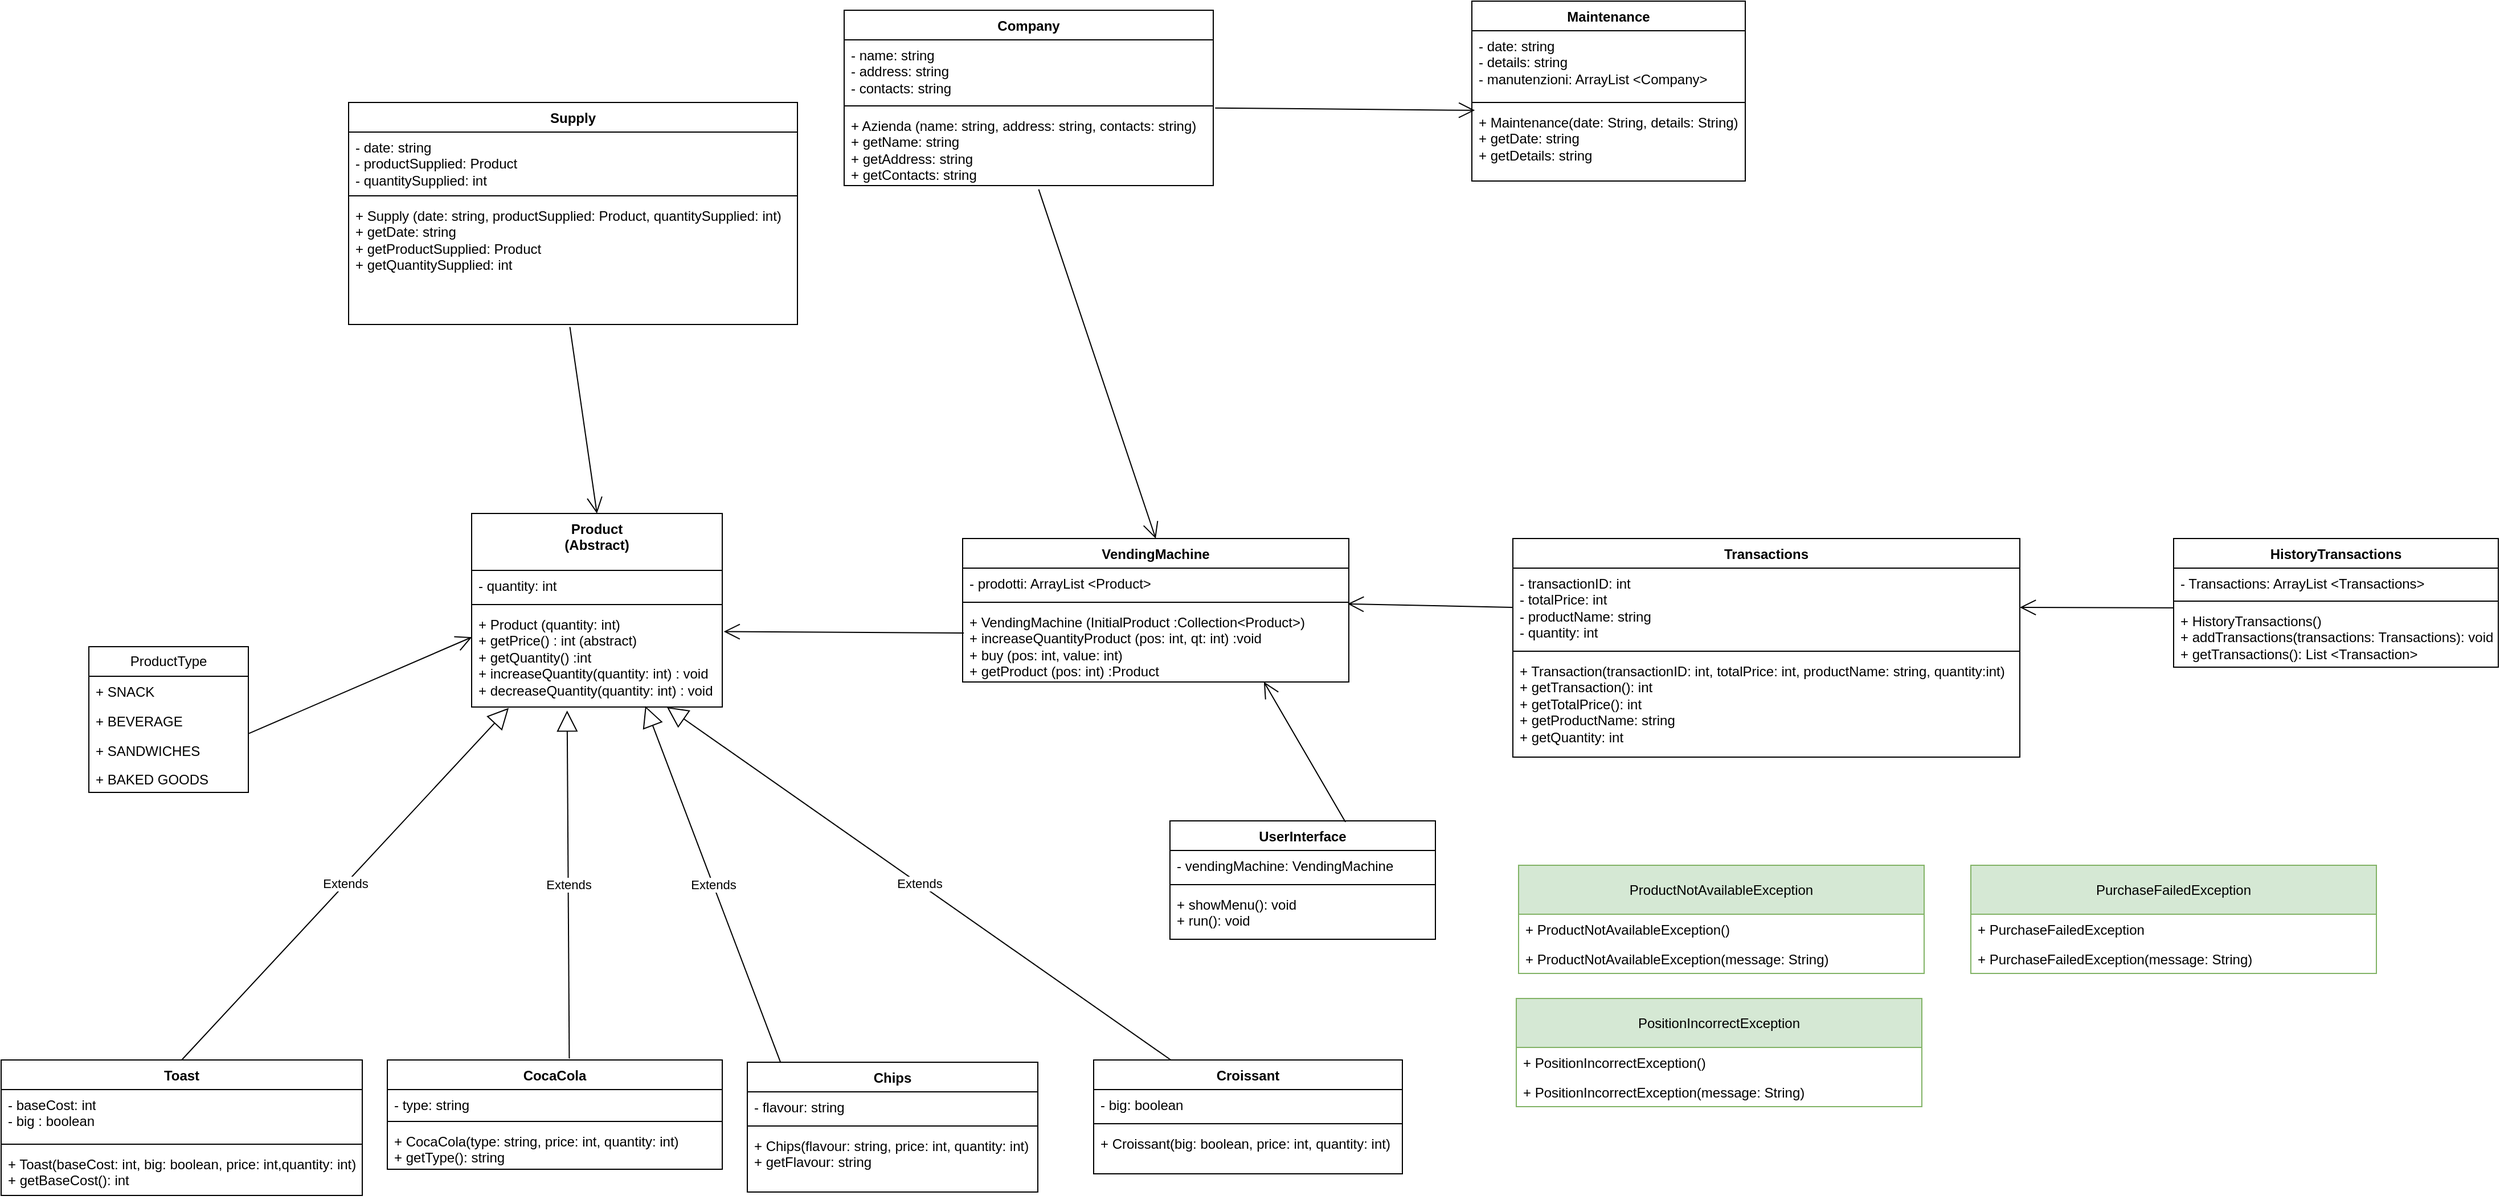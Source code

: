 <mxfile version="22.0.4" type="device">
  <diagram name="Pagina-1" id="ajpZ0QE6AF4q8SX7-y6o">
    <mxGraphModel dx="1735" dy="1064" grid="0" gridSize="7" guides="1" tooltips="1" connect="1" arrows="1" fold="1" page="1" pageScale="1" pageWidth="20500" pageHeight="40000" background="#FFFFFF" math="0" shadow="0">
      <root>
        <mxCell id="0" />
        <mxCell id="1" parent="0" />
        <mxCell id="xr7-faPZAfOWOkH267y2-5" value="Product &lt;br&gt;(Abstract)" style="swimlane;fontStyle=1;align=center;verticalAlign=top;childLayout=stackLayout;horizontal=1;startSize=50;horizontalStack=0;resizeParent=1;resizeParentMax=0;resizeLast=0;collapsible=1;marginBottom=0;whiteSpace=wrap;html=1;" parent="1" vertex="1">
          <mxGeometry x="1369" y="673" width="220" height="170" as="geometry" />
        </mxCell>
        <mxCell id="xr7-faPZAfOWOkH267y2-6" value="- quantity: int" style="text;strokeColor=none;fillColor=none;align=left;verticalAlign=top;spacingLeft=4;spacingRight=4;overflow=hidden;rotatable=0;points=[[0,0.5],[1,0.5]];portConstraint=eastwest;whiteSpace=wrap;html=1;" parent="xr7-faPZAfOWOkH267y2-5" vertex="1">
          <mxGeometry y="50" width="220" height="26" as="geometry" />
        </mxCell>
        <mxCell id="xr7-faPZAfOWOkH267y2-7" value="" style="line;strokeWidth=1;fillColor=none;align=left;verticalAlign=middle;spacingTop=-1;spacingLeft=3;spacingRight=3;rotatable=0;labelPosition=right;points=[];portConstraint=eastwest;strokeColor=inherit;" parent="xr7-faPZAfOWOkH267y2-5" vertex="1">
          <mxGeometry y="76" width="220" height="8" as="geometry" />
        </mxCell>
        <mxCell id="xr7-faPZAfOWOkH267y2-8" value="+ Product (quantity: int)&lt;br&gt;+ getPrice() : int (abstract)&lt;br&gt;+ getQuantity() :int&lt;br&gt;+ increaseQuantity(quantity: int) : void&amp;nbsp;&lt;br&gt;+ decreaseQuantity(quantity: int) : void&amp;nbsp;" style="text;strokeColor=none;fillColor=none;align=left;verticalAlign=top;spacingLeft=4;spacingRight=4;overflow=hidden;rotatable=0;points=[[0,0.5],[1,0.5]];portConstraint=eastwest;whiteSpace=wrap;html=1;" parent="xr7-faPZAfOWOkH267y2-5" vertex="1">
          <mxGeometry y="84" width="220" height="86" as="geometry" />
        </mxCell>
        <mxCell id="xr7-faPZAfOWOkH267y2-9" value="Toast" style="swimlane;fontStyle=1;align=center;verticalAlign=top;childLayout=stackLayout;horizontal=1;startSize=26;horizontalStack=0;resizeParent=1;resizeParentMax=0;resizeLast=0;collapsible=1;marginBottom=0;whiteSpace=wrap;html=1;" parent="1" vertex="1">
          <mxGeometry x="956" y="1153" width="317" height="119" as="geometry" />
        </mxCell>
        <mxCell id="xr7-faPZAfOWOkH267y2-10" value="- baseCost: int&lt;br&gt;- big : boolean" style="text;strokeColor=none;fillColor=none;align=left;verticalAlign=top;spacingLeft=4;spacingRight=4;overflow=hidden;rotatable=0;points=[[0,0.5],[1,0.5]];portConstraint=eastwest;whiteSpace=wrap;html=1;" parent="xr7-faPZAfOWOkH267y2-9" vertex="1">
          <mxGeometry y="26" width="317" height="44" as="geometry" />
        </mxCell>
        <mxCell id="xr7-faPZAfOWOkH267y2-11" value="" style="line;strokeWidth=1;fillColor=none;align=left;verticalAlign=middle;spacingTop=-1;spacingLeft=3;spacingRight=3;rotatable=0;labelPosition=right;points=[];portConstraint=eastwest;strokeColor=inherit;" parent="xr7-faPZAfOWOkH267y2-9" vertex="1">
          <mxGeometry y="70" width="317" height="8" as="geometry" />
        </mxCell>
        <mxCell id="xr7-faPZAfOWOkH267y2-12" value="+ Toast(baseCost: int, big: boolean, price: int,quantity: int)&lt;br&gt;+ getBaseCost(): int&amp;nbsp;" style="text;strokeColor=none;fillColor=none;align=left;verticalAlign=top;spacingLeft=4;spacingRight=4;overflow=hidden;rotatable=0;points=[[0,0.5],[1,0.5]];portConstraint=eastwest;whiteSpace=wrap;html=1;" parent="xr7-faPZAfOWOkH267y2-9" vertex="1">
          <mxGeometry y="78" width="317" height="41" as="geometry" />
        </mxCell>
        <mxCell id="xr7-faPZAfOWOkH267y2-17" value="Extends" style="endArrow=block;endSize=16;endFill=0;html=1;rounded=0;exitX=0.5;exitY=0;exitDx=0;exitDy=0;entryX=0.148;entryY=1.009;entryDx=0;entryDy=0;entryPerimeter=0;" parent="1" source="xr7-faPZAfOWOkH267y2-9" target="xr7-faPZAfOWOkH267y2-8" edge="1">
          <mxGeometry width="160" relative="1" as="geometry">
            <mxPoint x="924" y="322" as="sourcePoint" />
            <mxPoint x="1084" y="322" as="targetPoint" />
          </mxGeometry>
        </mxCell>
        <mxCell id="xr7-faPZAfOWOkH267y2-27" value="VendingMachine" style="swimlane;fontStyle=1;align=center;verticalAlign=top;childLayout=stackLayout;horizontal=1;startSize=26;horizontalStack=0;resizeParent=1;resizeParentMax=0;resizeLast=0;collapsible=1;marginBottom=0;whiteSpace=wrap;html=1;" parent="1" vertex="1">
          <mxGeometry x="1800" y="695" width="339" height="126" as="geometry" />
        </mxCell>
        <mxCell id="xr7-faPZAfOWOkH267y2-28" value="- prodotti: ArrayList &amp;lt;Product&amp;gt;" style="text;strokeColor=none;fillColor=none;align=left;verticalAlign=top;spacingLeft=4;spacingRight=4;overflow=hidden;rotatable=0;points=[[0,0.5],[1,0.5]];portConstraint=eastwest;whiteSpace=wrap;html=1;" parent="xr7-faPZAfOWOkH267y2-27" vertex="1">
          <mxGeometry y="26" width="339" height="26" as="geometry" />
        </mxCell>
        <mxCell id="xr7-faPZAfOWOkH267y2-29" value="" style="line;strokeWidth=1;fillColor=none;align=left;verticalAlign=middle;spacingTop=-1;spacingLeft=3;spacingRight=3;rotatable=0;labelPosition=right;points=[];portConstraint=eastwest;strokeColor=inherit;" parent="xr7-faPZAfOWOkH267y2-27" vertex="1">
          <mxGeometry y="52" width="339" height="8" as="geometry" />
        </mxCell>
        <mxCell id="xr7-faPZAfOWOkH267y2-30" value="+ VendingMachine (InitialProduct :Collection&amp;lt;Product&amp;gt;)&lt;br&gt;+ increaseQuantityProduct (pos: int, qt: int) :void&lt;br&gt;+ buy (pos: int, value: int)&lt;br&gt;+ getProduct (pos: int) :Product" style="text;strokeColor=none;fillColor=none;align=left;verticalAlign=top;spacingLeft=4;spacingRight=4;overflow=hidden;rotatable=0;points=[[0,0.5],[1,0.5]];portConstraint=eastwest;whiteSpace=wrap;html=1;" parent="xr7-faPZAfOWOkH267y2-27" vertex="1">
          <mxGeometry y="60" width="339" height="66" as="geometry" />
        </mxCell>
        <mxCell id="xr7-faPZAfOWOkH267y2-33" value="" style="endArrow=open;endFill=1;endSize=12;html=1;rounded=0;exitX=0.003;exitY=0.348;exitDx=0;exitDy=0;exitPerimeter=0;entryX=1.006;entryY=0.229;entryDx=0;entryDy=0;entryPerimeter=0;" parent="1" source="xr7-faPZAfOWOkH267y2-30" target="xr7-faPZAfOWOkH267y2-8" edge="1">
          <mxGeometry width="160" relative="1" as="geometry">
            <mxPoint x="1693" y="997" as="sourcePoint" />
            <mxPoint x="1853" y="997" as="targetPoint" />
          </mxGeometry>
        </mxCell>
        <mxCell id="xr7-faPZAfOWOkH267y2-34" value="ProductNotAvailableException" style="swimlane;fontStyle=0;childLayout=stackLayout;horizontal=1;startSize=43;fillColor=#d5e8d4;horizontalStack=0;resizeParent=1;resizeParentMax=0;resizeLast=0;collapsible=1;marginBottom=0;whiteSpace=wrap;html=1;strokeColor=#82b366;" parent="1" vertex="1">
          <mxGeometry x="2288" y="982" width="356" height="95" as="geometry" />
        </mxCell>
        <mxCell id="xr7-faPZAfOWOkH267y2-35" value="+ ProductNotAvailableException()" style="text;strokeColor=none;fillColor=none;align=left;verticalAlign=top;spacingLeft=4;spacingRight=4;overflow=hidden;rotatable=0;points=[[0,0.5],[1,0.5]];portConstraint=eastwest;whiteSpace=wrap;html=1;" parent="xr7-faPZAfOWOkH267y2-34" vertex="1">
          <mxGeometry y="43" width="356" height="26" as="geometry" />
        </mxCell>
        <mxCell id="xr7-faPZAfOWOkH267y2-36" value="+ ProductNotAvailableException(message: String)" style="text;strokeColor=none;fillColor=none;align=left;verticalAlign=top;spacingLeft=4;spacingRight=4;overflow=hidden;rotatable=0;points=[[0,0.5],[1,0.5]];portConstraint=eastwest;whiteSpace=wrap;html=1;" parent="xr7-faPZAfOWOkH267y2-34" vertex="1">
          <mxGeometry y="69" width="356" height="26" as="geometry" />
        </mxCell>
        <mxCell id="xr7-faPZAfOWOkH267y2-39" value="PositionIncorrectException" style="swimlane;fontStyle=0;childLayout=stackLayout;horizontal=1;startSize=43;fillColor=#d5e8d4;horizontalStack=0;resizeParent=1;resizeParentMax=0;resizeLast=0;collapsible=1;marginBottom=0;whiteSpace=wrap;html=1;strokeColor=#82b366;" parent="1" vertex="1">
          <mxGeometry x="2286" y="1099" width="356" height="95" as="geometry" />
        </mxCell>
        <mxCell id="xr7-faPZAfOWOkH267y2-40" value="+ PositionIncorrectException()" style="text;strokeColor=none;fillColor=none;align=left;verticalAlign=top;spacingLeft=4;spacingRight=4;overflow=hidden;rotatable=0;points=[[0,0.5],[1,0.5]];portConstraint=eastwest;whiteSpace=wrap;html=1;" parent="xr7-faPZAfOWOkH267y2-39" vertex="1">
          <mxGeometry y="43" width="356" height="26" as="geometry" />
        </mxCell>
        <mxCell id="xr7-faPZAfOWOkH267y2-41" value="+ PositionIncorrectException(message: String)" style="text;strokeColor=none;fillColor=none;align=left;verticalAlign=top;spacingLeft=4;spacingRight=4;overflow=hidden;rotatable=0;points=[[0,0.5],[1,0.5]];portConstraint=eastwest;whiteSpace=wrap;html=1;" parent="xr7-faPZAfOWOkH267y2-39" vertex="1">
          <mxGeometry y="69" width="356" height="26" as="geometry" />
        </mxCell>
        <mxCell id="xr7-faPZAfOWOkH267y2-42" value="Company&lt;br&gt;" style="swimlane;fontStyle=1;align=center;verticalAlign=top;childLayout=stackLayout;horizontal=1;startSize=26;horizontalStack=0;resizeParent=1;resizeParentMax=0;resizeLast=0;collapsible=1;marginBottom=0;whiteSpace=wrap;html=1;" parent="1" vertex="1">
          <mxGeometry x="1696" y="231" width="324" height="154" as="geometry" />
        </mxCell>
        <mxCell id="xr7-faPZAfOWOkH267y2-43" value="- name: string&lt;br&gt;- address: string&lt;br&gt;- contacts: string" style="text;strokeColor=none;fillColor=none;align=left;verticalAlign=top;spacingLeft=4;spacingRight=4;overflow=hidden;rotatable=0;points=[[0,0.5],[1,0.5]];portConstraint=eastwest;whiteSpace=wrap;html=1;" parent="xr7-faPZAfOWOkH267y2-42" vertex="1">
          <mxGeometry y="26" width="324" height="54" as="geometry" />
        </mxCell>
        <mxCell id="xr7-faPZAfOWOkH267y2-44" value="" style="line;strokeWidth=1;fillColor=none;align=left;verticalAlign=middle;spacingTop=-1;spacingLeft=3;spacingRight=3;rotatable=0;labelPosition=right;points=[];portConstraint=eastwest;strokeColor=inherit;" parent="xr7-faPZAfOWOkH267y2-42" vertex="1">
          <mxGeometry y="80" width="324" height="8" as="geometry" />
        </mxCell>
        <mxCell id="xr7-faPZAfOWOkH267y2-45" value="+ Azienda (name: string, address: string, contacts: string)&lt;br&gt;+ getName: string&lt;br&gt;+ getAddress: string&lt;br&gt;+ getContacts: string" style="text;strokeColor=none;fillColor=none;align=left;verticalAlign=top;spacingLeft=4;spacingRight=4;overflow=hidden;rotatable=0;points=[[0,0.5],[1,0.5]];portConstraint=eastwest;whiteSpace=wrap;html=1;" parent="xr7-faPZAfOWOkH267y2-42" vertex="1">
          <mxGeometry y="88" width="324" height="66" as="geometry" />
        </mxCell>
        <mxCell id="xr7-faPZAfOWOkH267y2-46" value="" style="endArrow=open;endFill=1;endSize=12;html=1;rounded=0;exitX=0.527;exitY=1.05;exitDx=0;exitDy=0;entryX=0.5;entryY=0;entryDx=0;entryDy=0;exitPerimeter=0;" parent="1" source="xr7-faPZAfOWOkH267y2-45" target="xr7-faPZAfOWOkH267y2-27" edge="1">
          <mxGeometry width="160" relative="1" as="geometry">
            <mxPoint x="1973.5" y="693.0" as="sourcePoint" />
            <mxPoint x="1617" y="527" as="targetPoint" />
          </mxGeometry>
        </mxCell>
        <mxCell id="xr7-faPZAfOWOkH267y2-47" value="ProductType" style="swimlane;fontStyle=0;childLayout=stackLayout;horizontal=1;startSize=26;fillColor=none;horizontalStack=0;resizeParent=1;resizeParentMax=0;resizeLast=0;collapsible=1;marginBottom=0;whiteSpace=wrap;html=1;" parent="1" vertex="1">
          <mxGeometry x="1033" y="790" width="140" height="128" as="geometry" />
        </mxCell>
        <mxCell id="xr7-faPZAfOWOkH267y2-48" value="+ SNACK" style="text;strokeColor=none;fillColor=none;align=left;verticalAlign=top;spacingLeft=4;spacingRight=4;overflow=hidden;rotatable=0;points=[[0,0.5],[1,0.5]];portConstraint=eastwest;whiteSpace=wrap;html=1;" parent="xr7-faPZAfOWOkH267y2-47" vertex="1">
          <mxGeometry y="26" width="140" height="26" as="geometry" />
        </mxCell>
        <mxCell id="xr7-faPZAfOWOkH267y2-49" value="+ BEVERAGE" style="text;strokeColor=none;fillColor=none;align=left;verticalAlign=top;spacingLeft=4;spacingRight=4;overflow=hidden;rotatable=0;points=[[0,0.5],[1,0.5]];portConstraint=eastwest;whiteSpace=wrap;html=1;" parent="xr7-faPZAfOWOkH267y2-47" vertex="1">
          <mxGeometry y="52" width="140" height="26" as="geometry" />
        </mxCell>
        <mxCell id="xr7-faPZAfOWOkH267y2-50" value="+ SANDWICHES" style="text;strokeColor=none;fillColor=none;align=left;verticalAlign=top;spacingLeft=4;spacingRight=4;overflow=hidden;rotatable=0;points=[[0,0.5],[1,0.5]];portConstraint=eastwest;whiteSpace=wrap;html=1;" parent="xr7-faPZAfOWOkH267y2-47" vertex="1">
          <mxGeometry y="78" width="140" height="25" as="geometry" />
        </mxCell>
        <mxCell id="xr7-faPZAfOWOkH267y2-51" value="+ BAKED GOODS" style="text;strokeColor=none;fillColor=none;align=left;verticalAlign=top;spacingLeft=4;spacingRight=4;overflow=hidden;rotatable=0;points=[[0,0.5],[1,0.5]];portConstraint=eastwest;whiteSpace=wrap;html=1;" parent="xr7-faPZAfOWOkH267y2-47" vertex="1">
          <mxGeometry y="103" width="140" height="25" as="geometry" />
        </mxCell>
        <mxCell id="xr7-faPZAfOWOkH267y2-54" value="" style="endArrow=open;endFill=1;endSize=12;html=1;rounded=0;exitX=1.004;exitY=-0.072;exitDx=0;exitDy=0;exitPerimeter=0;entryX=0.001;entryY=0.286;entryDx=0;entryDy=0;entryPerimeter=0;" parent="1" source="xr7-faPZAfOWOkH267y2-50" target="xr7-faPZAfOWOkH267y2-8" edge="1">
          <mxGeometry width="160" relative="1" as="geometry">
            <mxPoint x="1234" y="793" as="sourcePoint" />
            <mxPoint x="1394" y="793" as="targetPoint" />
          </mxGeometry>
        </mxCell>
        <mxCell id="xr7-faPZAfOWOkH267y2-55" value="Maintenance" style="swimlane;fontStyle=1;align=center;verticalAlign=top;childLayout=stackLayout;horizontal=1;startSize=26;horizontalStack=0;resizeParent=1;resizeParentMax=0;resizeLast=0;collapsible=1;marginBottom=0;whiteSpace=wrap;html=1;" parent="1" vertex="1">
          <mxGeometry x="2247" y="223" width="240" height="158" as="geometry" />
        </mxCell>
        <mxCell id="xr7-faPZAfOWOkH267y2-56" value="- date: string&lt;br&gt;- details: string&lt;br&gt;- manutenzioni: ArrayList &amp;lt;Company&amp;gt;" style="text;strokeColor=none;fillColor=none;align=left;verticalAlign=top;spacingLeft=4;spacingRight=4;overflow=hidden;rotatable=0;points=[[0,0.5],[1,0.5]];portConstraint=eastwest;whiteSpace=wrap;html=1;" parent="xr7-faPZAfOWOkH267y2-55" vertex="1">
          <mxGeometry y="26" width="240" height="59" as="geometry" />
        </mxCell>
        <mxCell id="xr7-faPZAfOWOkH267y2-57" value="" style="line;strokeWidth=1;fillColor=none;align=left;verticalAlign=middle;spacingTop=-1;spacingLeft=3;spacingRight=3;rotatable=0;labelPosition=right;points=[];portConstraint=eastwest;strokeColor=inherit;" parent="xr7-faPZAfOWOkH267y2-55" vertex="1">
          <mxGeometry y="85" width="240" height="8" as="geometry" />
        </mxCell>
        <mxCell id="xr7-faPZAfOWOkH267y2-58" value="+ Maintenance(date: String, details: String)&lt;br&gt;+ getDate: string&lt;br&gt;+ getDetails: string" style="text;strokeColor=none;fillColor=none;align=left;verticalAlign=top;spacingLeft=4;spacingRight=4;overflow=hidden;rotatable=0;points=[[0,0.5],[1,0.5]];portConstraint=eastwest;whiteSpace=wrap;html=1;" parent="xr7-faPZAfOWOkH267y2-55" vertex="1">
          <mxGeometry y="93" width="240" height="65" as="geometry" />
        </mxCell>
        <mxCell id="xr7-faPZAfOWOkH267y2-59" value="" style="endArrow=open;endFill=1;endSize=12;html=1;rounded=0;exitX=1.005;exitY=-0.033;exitDx=0;exitDy=0;exitPerimeter=0;entryX=0.011;entryY=0.045;entryDx=0;entryDy=0;entryPerimeter=0;" parent="1" source="xr7-faPZAfOWOkH267y2-45" target="xr7-faPZAfOWOkH267y2-58" edge="1">
          <mxGeometry width="160" relative="1" as="geometry">
            <mxPoint x="2172" y="505" as="sourcePoint" />
            <mxPoint x="2332" y="505" as="targetPoint" />
          </mxGeometry>
        </mxCell>
        <mxCell id="xr7-faPZAfOWOkH267y2-60" value="Supply" style="swimlane;fontStyle=1;align=center;verticalAlign=top;childLayout=stackLayout;horizontal=1;startSize=26;horizontalStack=0;resizeParent=1;resizeParentMax=0;resizeLast=0;collapsible=1;marginBottom=0;whiteSpace=wrap;html=1;" parent="1" vertex="1">
          <mxGeometry x="1261" y="312" width="394" height="195" as="geometry" />
        </mxCell>
        <mxCell id="xr7-faPZAfOWOkH267y2-61" value="- date: string&lt;br&gt;- productSupplied: Product&lt;br&gt;- quantitySupplied: int" style="text;strokeColor=none;fillColor=none;align=left;verticalAlign=top;spacingLeft=4;spacingRight=4;overflow=hidden;rotatable=0;points=[[0,0.5],[1,0.5]];portConstraint=eastwest;whiteSpace=wrap;html=1;" parent="xr7-faPZAfOWOkH267y2-60" vertex="1">
          <mxGeometry y="26" width="394" height="52" as="geometry" />
        </mxCell>
        <mxCell id="xr7-faPZAfOWOkH267y2-62" value="" style="line;strokeWidth=1;fillColor=none;align=left;verticalAlign=middle;spacingTop=-1;spacingLeft=3;spacingRight=3;rotatable=0;labelPosition=right;points=[];portConstraint=eastwest;strokeColor=inherit;" parent="xr7-faPZAfOWOkH267y2-60" vertex="1">
          <mxGeometry y="78" width="394" height="8" as="geometry" />
        </mxCell>
        <mxCell id="xr7-faPZAfOWOkH267y2-63" value="+ Supply (date: string, productSupplied: Product, quantitySupplied: int)&lt;br&gt;+ getDate: string&lt;br&gt;+ getProductSupplied: Product&lt;br&gt;+ getQuantitySupplied: int" style="text;strokeColor=none;fillColor=none;align=left;verticalAlign=top;spacingLeft=4;spacingRight=4;overflow=hidden;rotatable=0;points=[[0,0.5],[1,0.5]];portConstraint=eastwest;whiteSpace=wrap;html=1;" parent="xr7-faPZAfOWOkH267y2-60" vertex="1">
          <mxGeometry y="86" width="394" height="109" as="geometry" />
        </mxCell>
        <mxCell id="xr7-faPZAfOWOkH267y2-64" value="" style="endArrow=open;endFill=1;endSize=12;html=1;rounded=0;exitX=0.493;exitY=1.02;exitDx=0;exitDy=0;exitPerimeter=0;entryX=0.5;entryY=0;entryDx=0;entryDy=0;" parent="1" source="xr7-faPZAfOWOkH267y2-63" target="xr7-faPZAfOWOkH267y2-5" edge="1">
          <mxGeometry width="160" relative="1" as="geometry">
            <mxPoint x="1319" y="699" as="sourcePoint" />
            <mxPoint x="1479" y="699" as="targetPoint" />
          </mxGeometry>
        </mxCell>
        <mxCell id="C6PZStlb5dDSNF4er0oh-1" value="UserInterface" style="swimlane;fontStyle=1;align=center;verticalAlign=top;childLayout=stackLayout;horizontal=1;startSize=26;horizontalStack=0;resizeParent=1;resizeParentMax=0;resizeLast=0;collapsible=1;marginBottom=0;whiteSpace=wrap;html=1;" vertex="1" parent="1">
          <mxGeometry x="1982" y="943" width="233" height="104" as="geometry" />
        </mxCell>
        <mxCell id="C6PZStlb5dDSNF4er0oh-2" value="- vendingMachine: VendingMachine" style="text;strokeColor=none;fillColor=none;align=left;verticalAlign=top;spacingLeft=4;spacingRight=4;overflow=hidden;rotatable=0;points=[[0,0.5],[1,0.5]];portConstraint=eastwest;whiteSpace=wrap;html=1;" vertex="1" parent="C6PZStlb5dDSNF4er0oh-1">
          <mxGeometry y="26" width="233" height="26" as="geometry" />
        </mxCell>
        <mxCell id="C6PZStlb5dDSNF4er0oh-3" value="" style="line;strokeWidth=1;fillColor=none;align=left;verticalAlign=middle;spacingTop=-1;spacingLeft=3;spacingRight=3;rotatable=0;labelPosition=right;points=[];portConstraint=eastwest;strokeColor=inherit;" vertex="1" parent="C6PZStlb5dDSNF4er0oh-1">
          <mxGeometry y="52" width="233" height="8" as="geometry" />
        </mxCell>
        <mxCell id="C6PZStlb5dDSNF4er0oh-4" value="+ showMenu(): void&lt;br&gt;+ run(): void" style="text;strokeColor=none;fillColor=none;align=left;verticalAlign=top;spacingLeft=4;spacingRight=4;overflow=hidden;rotatable=0;points=[[0,0.5],[1,0.5]];portConstraint=eastwest;whiteSpace=wrap;html=1;" vertex="1" parent="C6PZStlb5dDSNF4er0oh-1">
          <mxGeometry y="60" width="233" height="44" as="geometry" />
        </mxCell>
        <mxCell id="C6PZStlb5dDSNF4er0oh-5" value="CocaCola" style="swimlane;fontStyle=1;align=center;verticalAlign=top;childLayout=stackLayout;horizontal=1;startSize=26;horizontalStack=0;resizeParent=1;resizeParentMax=0;resizeLast=0;collapsible=1;marginBottom=0;whiteSpace=wrap;html=1;" vertex="1" parent="1">
          <mxGeometry x="1295" y="1153" width="294" height="96" as="geometry" />
        </mxCell>
        <mxCell id="C6PZStlb5dDSNF4er0oh-6" value="- type: string" style="text;strokeColor=none;fillColor=none;align=left;verticalAlign=top;spacingLeft=4;spacingRight=4;overflow=hidden;rotatable=0;points=[[0,0.5],[1,0.5]];portConstraint=eastwest;whiteSpace=wrap;html=1;" vertex="1" parent="C6PZStlb5dDSNF4er0oh-5">
          <mxGeometry y="26" width="294" height="24" as="geometry" />
        </mxCell>
        <mxCell id="C6PZStlb5dDSNF4er0oh-7" value="" style="line;strokeWidth=1;fillColor=none;align=left;verticalAlign=middle;spacingTop=-1;spacingLeft=3;spacingRight=3;rotatable=0;labelPosition=right;points=[];portConstraint=eastwest;strokeColor=inherit;" vertex="1" parent="C6PZStlb5dDSNF4er0oh-5">
          <mxGeometry y="50" width="294" height="8" as="geometry" />
        </mxCell>
        <mxCell id="C6PZStlb5dDSNF4er0oh-8" value="+ CocaCola(type: string, price: int, quantity: int)&lt;br&gt;+ getType(): string" style="text;strokeColor=none;fillColor=none;align=left;verticalAlign=top;spacingLeft=4;spacingRight=4;overflow=hidden;rotatable=0;points=[[0,0.5],[1,0.5]];portConstraint=eastwest;whiteSpace=wrap;html=1;" vertex="1" parent="C6PZStlb5dDSNF4er0oh-5">
          <mxGeometry y="58" width="294" height="38" as="geometry" />
        </mxCell>
        <mxCell id="C6PZStlb5dDSNF4er0oh-9" value="Extends" style="endArrow=block;endSize=16;endFill=0;html=1;rounded=0;exitX=0.5;exitY=0;exitDx=0;exitDy=0;entryX=0.381;entryY=1.036;entryDx=0;entryDy=0;entryPerimeter=0;" edge="1" parent="1" target="xr7-faPZAfOWOkH267y2-8">
          <mxGeometry width="160" relative="1" as="geometry">
            <mxPoint x="1454.72" y="1151.8" as="sourcePoint" />
            <mxPoint x="1451.0" y="927.004" as="targetPoint" />
          </mxGeometry>
        </mxCell>
        <mxCell id="C6PZStlb5dDSNF4er0oh-10" value="Chips" style="swimlane;fontStyle=1;align=center;verticalAlign=top;childLayout=stackLayout;horizontal=1;startSize=26;horizontalStack=0;resizeParent=1;resizeParentMax=0;resizeLast=0;collapsible=1;marginBottom=0;whiteSpace=wrap;html=1;" vertex="1" parent="1">
          <mxGeometry x="1611" y="1155" width="255" height="114" as="geometry" />
        </mxCell>
        <mxCell id="C6PZStlb5dDSNF4er0oh-11" value="- flavour: string" style="text;strokeColor=none;fillColor=none;align=left;verticalAlign=top;spacingLeft=4;spacingRight=4;overflow=hidden;rotatable=0;points=[[0,0.5],[1,0.5]];portConstraint=eastwest;whiteSpace=wrap;html=1;" vertex="1" parent="C6PZStlb5dDSNF4er0oh-10">
          <mxGeometry y="26" width="255" height="26" as="geometry" />
        </mxCell>
        <mxCell id="C6PZStlb5dDSNF4er0oh-12" value="" style="line;strokeWidth=1;fillColor=none;align=left;verticalAlign=middle;spacingTop=-1;spacingLeft=3;spacingRight=3;rotatable=0;labelPosition=right;points=[];portConstraint=eastwest;strokeColor=inherit;" vertex="1" parent="C6PZStlb5dDSNF4er0oh-10">
          <mxGeometry y="52" width="255" height="8" as="geometry" />
        </mxCell>
        <mxCell id="C6PZStlb5dDSNF4er0oh-13" value="+ Chips(flavour: string, price: int, quantity: int)&lt;br&gt;+ getFlavour: string" style="text;strokeColor=none;fillColor=none;align=left;verticalAlign=top;spacingLeft=4;spacingRight=4;overflow=hidden;rotatable=0;points=[[0,0.5],[1,0.5]];portConstraint=eastwest;whiteSpace=wrap;html=1;" vertex="1" parent="C6PZStlb5dDSNF4er0oh-10">
          <mxGeometry y="60" width="255" height="54" as="geometry" />
        </mxCell>
        <mxCell id="C6PZStlb5dDSNF4er0oh-14" value="Extends" style="endArrow=block;endSize=16;endFill=0;html=1;rounded=0;exitX=0.115;exitY=0.005;exitDx=0;exitDy=0;exitPerimeter=0;entryX=0.693;entryY=0.99;entryDx=0;entryDy=0;entryPerimeter=0;" edge="1" parent="1" source="C6PZStlb5dDSNF4er0oh-10" target="xr7-faPZAfOWOkH267y2-8">
          <mxGeometry width="160" relative="1" as="geometry">
            <mxPoint x="1666" y="1087" as="sourcePoint" />
            <mxPoint x="1826" y="1087" as="targetPoint" />
          </mxGeometry>
        </mxCell>
        <mxCell id="C6PZStlb5dDSNF4er0oh-15" value="Croissant" style="swimlane;fontStyle=1;align=center;verticalAlign=top;childLayout=stackLayout;horizontal=1;startSize=26;horizontalStack=0;resizeParent=1;resizeParentMax=0;resizeLast=0;collapsible=1;marginBottom=0;whiteSpace=wrap;html=1;" vertex="1" parent="1">
          <mxGeometry x="1915" y="1153" width="271" height="100" as="geometry" />
        </mxCell>
        <mxCell id="C6PZStlb5dDSNF4er0oh-16" value="- big: boolean" style="text;strokeColor=none;fillColor=none;align=left;verticalAlign=top;spacingLeft=4;spacingRight=4;overflow=hidden;rotatable=0;points=[[0,0.5],[1,0.5]];portConstraint=eastwest;whiteSpace=wrap;html=1;" vertex="1" parent="C6PZStlb5dDSNF4er0oh-15">
          <mxGeometry y="26" width="271" height="26" as="geometry" />
        </mxCell>
        <mxCell id="C6PZStlb5dDSNF4er0oh-17" value="" style="line;strokeWidth=1;fillColor=none;align=left;verticalAlign=middle;spacingTop=-1;spacingLeft=3;spacingRight=3;rotatable=0;labelPosition=right;points=[];portConstraint=eastwest;strokeColor=inherit;" vertex="1" parent="C6PZStlb5dDSNF4er0oh-15">
          <mxGeometry y="52" width="271" height="8" as="geometry" />
        </mxCell>
        <mxCell id="C6PZStlb5dDSNF4er0oh-18" value="+ Croissant(big: boolean, price: int, quantity: int)" style="text;strokeColor=none;fillColor=none;align=left;verticalAlign=top;spacingLeft=4;spacingRight=4;overflow=hidden;rotatable=0;points=[[0,0.5],[1,0.5]];portConstraint=eastwest;whiteSpace=wrap;html=1;" vertex="1" parent="C6PZStlb5dDSNF4er0oh-15">
          <mxGeometry y="60" width="271" height="40" as="geometry" />
        </mxCell>
        <mxCell id="C6PZStlb5dDSNF4er0oh-19" value="Extends" style="endArrow=block;endSize=16;endFill=0;html=1;rounded=0;exitX=0.25;exitY=0;exitDx=0;exitDy=0;" edge="1" parent="1" source="C6PZStlb5dDSNF4er0oh-15" target="xr7-faPZAfOWOkH267y2-8">
          <mxGeometry width="160" relative="1" as="geometry">
            <mxPoint x="1957" y="1117" as="sourcePoint" />
            <mxPoint x="2117" y="1117" as="targetPoint" />
          </mxGeometry>
        </mxCell>
        <mxCell id="C6PZStlb5dDSNF4er0oh-20" value="PurchaseFailedException" style="swimlane;fontStyle=0;childLayout=stackLayout;horizontal=1;startSize=43;fillColor=#d5e8d4;horizontalStack=0;resizeParent=1;resizeParentMax=0;resizeLast=0;collapsible=1;marginBottom=0;whiteSpace=wrap;html=1;strokeColor=#82b366;" vertex="1" parent="1">
          <mxGeometry x="2685" y="982" width="356" height="95" as="geometry" />
        </mxCell>
        <mxCell id="C6PZStlb5dDSNF4er0oh-21" value="+&amp;nbsp;PurchaseFailedException" style="text;strokeColor=none;fillColor=none;align=left;verticalAlign=top;spacingLeft=4;spacingRight=4;overflow=hidden;rotatable=0;points=[[0,0.5],[1,0.5]];portConstraint=eastwest;whiteSpace=wrap;html=1;" vertex="1" parent="C6PZStlb5dDSNF4er0oh-20">
          <mxGeometry y="43" width="356" height="26" as="geometry" />
        </mxCell>
        <mxCell id="C6PZStlb5dDSNF4er0oh-22" value="+&amp;nbsp;PurchaseFailedException(message: String)" style="text;strokeColor=none;fillColor=none;align=left;verticalAlign=top;spacingLeft=4;spacingRight=4;overflow=hidden;rotatable=0;points=[[0,0.5],[1,0.5]];portConstraint=eastwest;whiteSpace=wrap;html=1;" vertex="1" parent="C6PZStlb5dDSNF4er0oh-20">
          <mxGeometry y="69" width="356" height="26" as="geometry" />
        </mxCell>
        <mxCell id="C6PZStlb5dDSNF4er0oh-23" value="" style="endArrow=open;endFill=1;endSize=12;html=1;rounded=0;exitX=0.661;exitY=0.01;exitDx=0;exitDy=0;exitPerimeter=0;entryX=0.78;entryY=0.998;entryDx=0;entryDy=0;entryPerimeter=0;" edge="1" parent="1" source="C6PZStlb5dDSNF4er0oh-1" target="xr7-faPZAfOWOkH267y2-30">
          <mxGeometry width="160" relative="1" as="geometry">
            <mxPoint x="2096.116" y="942.998" as="sourcePoint" />
            <mxPoint x="2096" y="816" as="targetPoint" />
          </mxGeometry>
        </mxCell>
        <mxCell id="C6PZStlb5dDSNF4er0oh-24" value="Transactions" style="swimlane;fontStyle=1;align=center;verticalAlign=top;childLayout=stackLayout;horizontal=1;startSize=26;horizontalStack=0;resizeParent=1;resizeParentMax=0;resizeLast=0;collapsible=1;marginBottom=0;whiteSpace=wrap;html=1;" vertex="1" parent="1">
          <mxGeometry x="2283" y="695" width="445" height="192" as="geometry" />
        </mxCell>
        <mxCell id="C6PZStlb5dDSNF4er0oh-25" value="- transactionID: int&lt;br&gt;- totalPrice: int&lt;br&gt;- productName: string&lt;br&gt;- quantity: int" style="text;strokeColor=none;fillColor=none;align=left;verticalAlign=top;spacingLeft=4;spacingRight=4;overflow=hidden;rotatable=0;points=[[0,0.5],[1,0.5]];portConstraint=eastwest;whiteSpace=wrap;html=1;" vertex="1" parent="C6PZStlb5dDSNF4er0oh-24">
          <mxGeometry y="26" width="445" height="69" as="geometry" />
        </mxCell>
        <mxCell id="C6PZStlb5dDSNF4er0oh-26" value="" style="line;strokeWidth=1;fillColor=none;align=left;verticalAlign=middle;spacingTop=-1;spacingLeft=3;spacingRight=3;rotatable=0;labelPosition=right;points=[];portConstraint=eastwest;strokeColor=inherit;" vertex="1" parent="C6PZStlb5dDSNF4er0oh-24">
          <mxGeometry y="95" width="445" height="8" as="geometry" />
        </mxCell>
        <mxCell id="C6PZStlb5dDSNF4er0oh-27" value="+ Transaction(transactionID: int, totalPrice: int, productName: string, quantity:int)&lt;br&gt;+ getTransaction(): int&lt;br&gt;+ getTotalPrice(): int&lt;br&gt;+ getProductName: string&lt;br&gt;+ getQuantity: int" style="text;strokeColor=none;fillColor=none;align=left;verticalAlign=top;spacingLeft=4;spacingRight=4;overflow=hidden;rotatable=0;points=[[0,0.5],[1,0.5]];portConstraint=eastwest;whiteSpace=wrap;html=1;" vertex="1" parent="C6PZStlb5dDSNF4er0oh-24">
          <mxGeometry y="103" width="445" height="89" as="geometry" />
        </mxCell>
        <mxCell id="C6PZStlb5dDSNF4er0oh-28" value="" style="endArrow=open;endFill=1;endSize=12;html=1;rounded=0;entryX=0.997;entryY=-0.039;entryDx=0;entryDy=0;entryPerimeter=0;exitX=0;exitY=0.5;exitDx=0;exitDy=0;" edge="1" parent="1" source="C6PZStlb5dDSNF4er0oh-25" target="xr7-faPZAfOWOkH267y2-30">
          <mxGeometry width="160" relative="1" as="geometry">
            <mxPoint x="2144" y="776" as="sourcePoint" />
            <mxPoint x="2304" y="776" as="targetPoint" />
          </mxGeometry>
        </mxCell>
        <mxCell id="C6PZStlb5dDSNF4er0oh-29" value="HistoryTransactions" style="swimlane;fontStyle=1;align=center;verticalAlign=top;childLayout=stackLayout;horizontal=1;startSize=26;horizontalStack=0;resizeParent=1;resizeParentMax=0;resizeLast=0;collapsible=1;marginBottom=0;whiteSpace=wrap;html=1;" vertex="1" parent="1">
          <mxGeometry x="2863" y="695" width="285" height="113" as="geometry" />
        </mxCell>
        <mxCell id="C6PZStlb5dDSNF4er0oh-30" value="- Transactions: ArrayList &amp;lt;Transactions&amp;gt;&amp;nbsp;&lt;br&gt;" style="text;strokeColor=none;fillColor=none;align=left;verticalAlign=top;spacingLeft=4;spacingRight=4;overflow=hidden;rotatable=0;points=[[0,0.5],[1,0.5]];portConstraint=eastwest;whiteSpace=wrap;html=1;" vertex="1" parent="C6PZStlb5dDSNF4er0oh-29">
          <mxGeometry y="26" width="285" height="25" as="geometry" />
        </mxCell>
        <mxCell id="C6PZStlb5dDSNF4er0oh-31" value="" style="line;strokeWidth=1;fillColor=none;align=left;verticalAlign=middle;spacingTop=-1;spacingLeft=3;spacingRight=3;rotatable=0;labelPosition=right;points=[];portConstraint=eastwest;strokeColor=inherit;" vertex="1" parent="C6PZStlb5dDSNF4er0oh-29">
          <mxGeometry y="51" width="285" height="8" as="geometry" />
        </mxCell>
        <mxCell id="C6PZStlb5dDSNF4er0oh-32" value="+ HistoryTransactions()&lt;br&gt;+ addTransactions(transactions: Transactions): void&lt;br&gt;+ getTransactions(): List &amp;lt;Transaction&amp;gt;" style="text;strokeColor=none;fillColor=none;align=left;verticalAlign=top;spacingLeft=4;spacingRight=4;overflow=hidden;rotatable=0;points=[[0,0.5],[1,0.5]];portConstraint=eastwest;whiteSpace=wrap;html=1;" vertex="1" parent="C6PZStlb5dDSNF4er0oh-29">
          <mxGeometry y="59" width="285" height="54" as="geometry" />
        </mxCell>
        <mxCell id="C6PZStlb5dDSNF4er0oh-33" value="" style="endArrow=open;endFill=1;endSize=12;html=1;rounded=0;exitX=-0.001;exitY=0.035;exitDx=0;exitDy=0;exitPerimeter=0;entryX=1;entryY=0.5;entryDx=0;entryDy=0;" edge="1" parent="1" source="C6PZStlb5dDSNF4er0oh-32" target="C6PZStlb5dDSNF4er0oh-25">
          <mxGeometry width="160" relative="1" as="geometry">
            <mxPoint x="2782" y="843" as="sourcePoint" />
            <mxPoint x="2942" y="843" as="targetPoint" />
          </mxGeometry>
        </mxCell>
      </root>
    </mxGraphModel>
  </diagram>
</mxfile>
